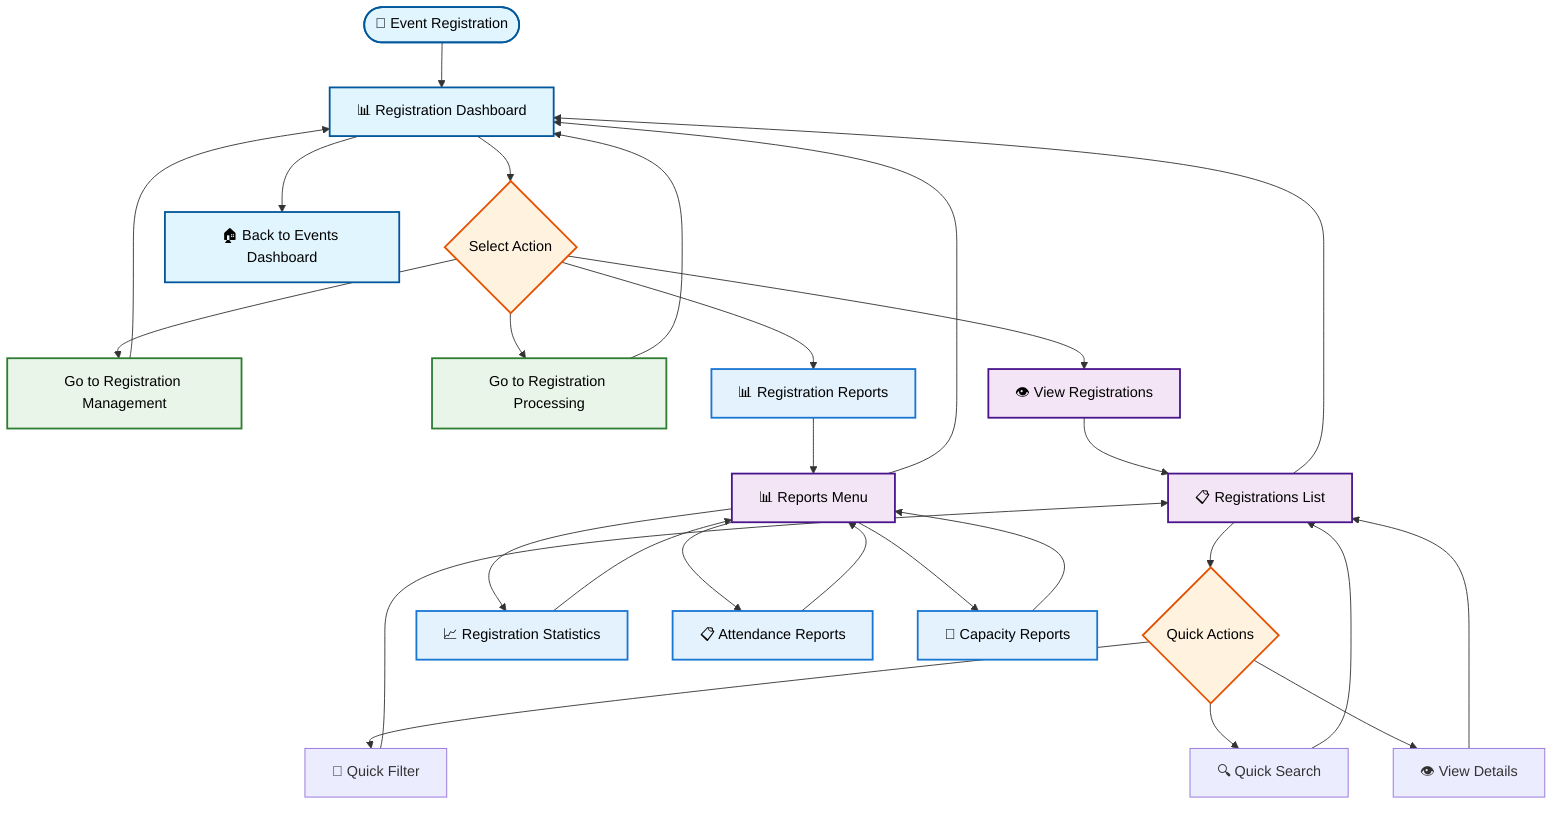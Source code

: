 flowchart TD
    %% Event Registration Dashboard - Navigation Hub
    
    Start([👥 Event Registration]) --> RegistrationDashboard[📊 Registration Dashboard]
    RegistrationDashboard --> RegistrationActions{Select Action}
    
    %% Navigate to specific modules
    RegistrationActions --> RegistrationManagementFlow[Go to Registration Management]
    RegistrationActions --> RegistrationProcessingFlow[Go to Registration Processing]
    RegistrationActions --> ViewRegistrations[👁️ View Registrations]
    RegistrationActions --> RegistrationReports[📊 Registration Reports]
    
    %% Simple View Registrations (kept here as basic)
    ViewRegistrations --> RegistrationsList[📋 Registrations List]
    RegistrationsList --> QuickActions{Quick Actions}
    QuickActions --> QuickFilter[🔽 Quick Filter]
    QuickActions --> QuickSearch[🔍 Quick Search]
    QuickActions --> ViewDetails[👁️ View Details]
    
    %% Reports (simple overview)
    RegistrationReports --> ReportsMenu[📊 Reports Menu]
    ReportsMenu --> RegistrationStatistics[📈 Registration Statistics]
    ReportsMenu --> AttendanceReports[📋 Attendance Reports]
    ReportsMenu --> CapacityReports[👥 Capacity Reports]
    
    %% Return paths
    RegistrationManagementFlow --> RegistrationDashboard
    RegistrationProcessingFlow --> RegistrationDashboard
    QuickFilter --> RegistrationsList
    QuickSearch --> RegistrationsList
    ViewDetails --> RegistrationsList
    RegistrationsList --> RegistrationDashboard
    RegistrationStatistics --> ReportsMenu
    AttendanceReports --> ReportsMenu
    CapacityReports --> ReportsMenu
    ReportsMenu --> RegistrationDashboard
    
    %% Back to main dashboard
    RegistrationDashboard --> Dashboard[🏠 Back to Events Dashboard]
    
    %% Styling
    classDef startEnd fill:#e1f5fe,stroke:#01579b,stroke-width:2px,color:#000
    classDef process fill:#f3e5f5,stroke:#4a148c,stroke-width:2px,color:#000
    classDef decision fill:#fff3e0,stroke:#e65100,stroke-width:2px,color:#000
    classDef navigation fill:#e8f5e8,stroke:#2e7d32,stroke-width:2px,color:#000
    classDef reports fill:#e3f2fd,stroke:#1976d2,stroke-width:2px,color:#000
    
    class Start,Dashboard,RegistrationDashboard startEnd
    class ViewRegistrations,RegistrationsList,ReportsMenu process
    class RegistrationActions,QuickActions decision
    class RegistrationManagementFlow,RegistrationProcessingFlow navigation
    class RegistrationReports,RegistrationStatistics,AttendanceReports,CapacityReports reports